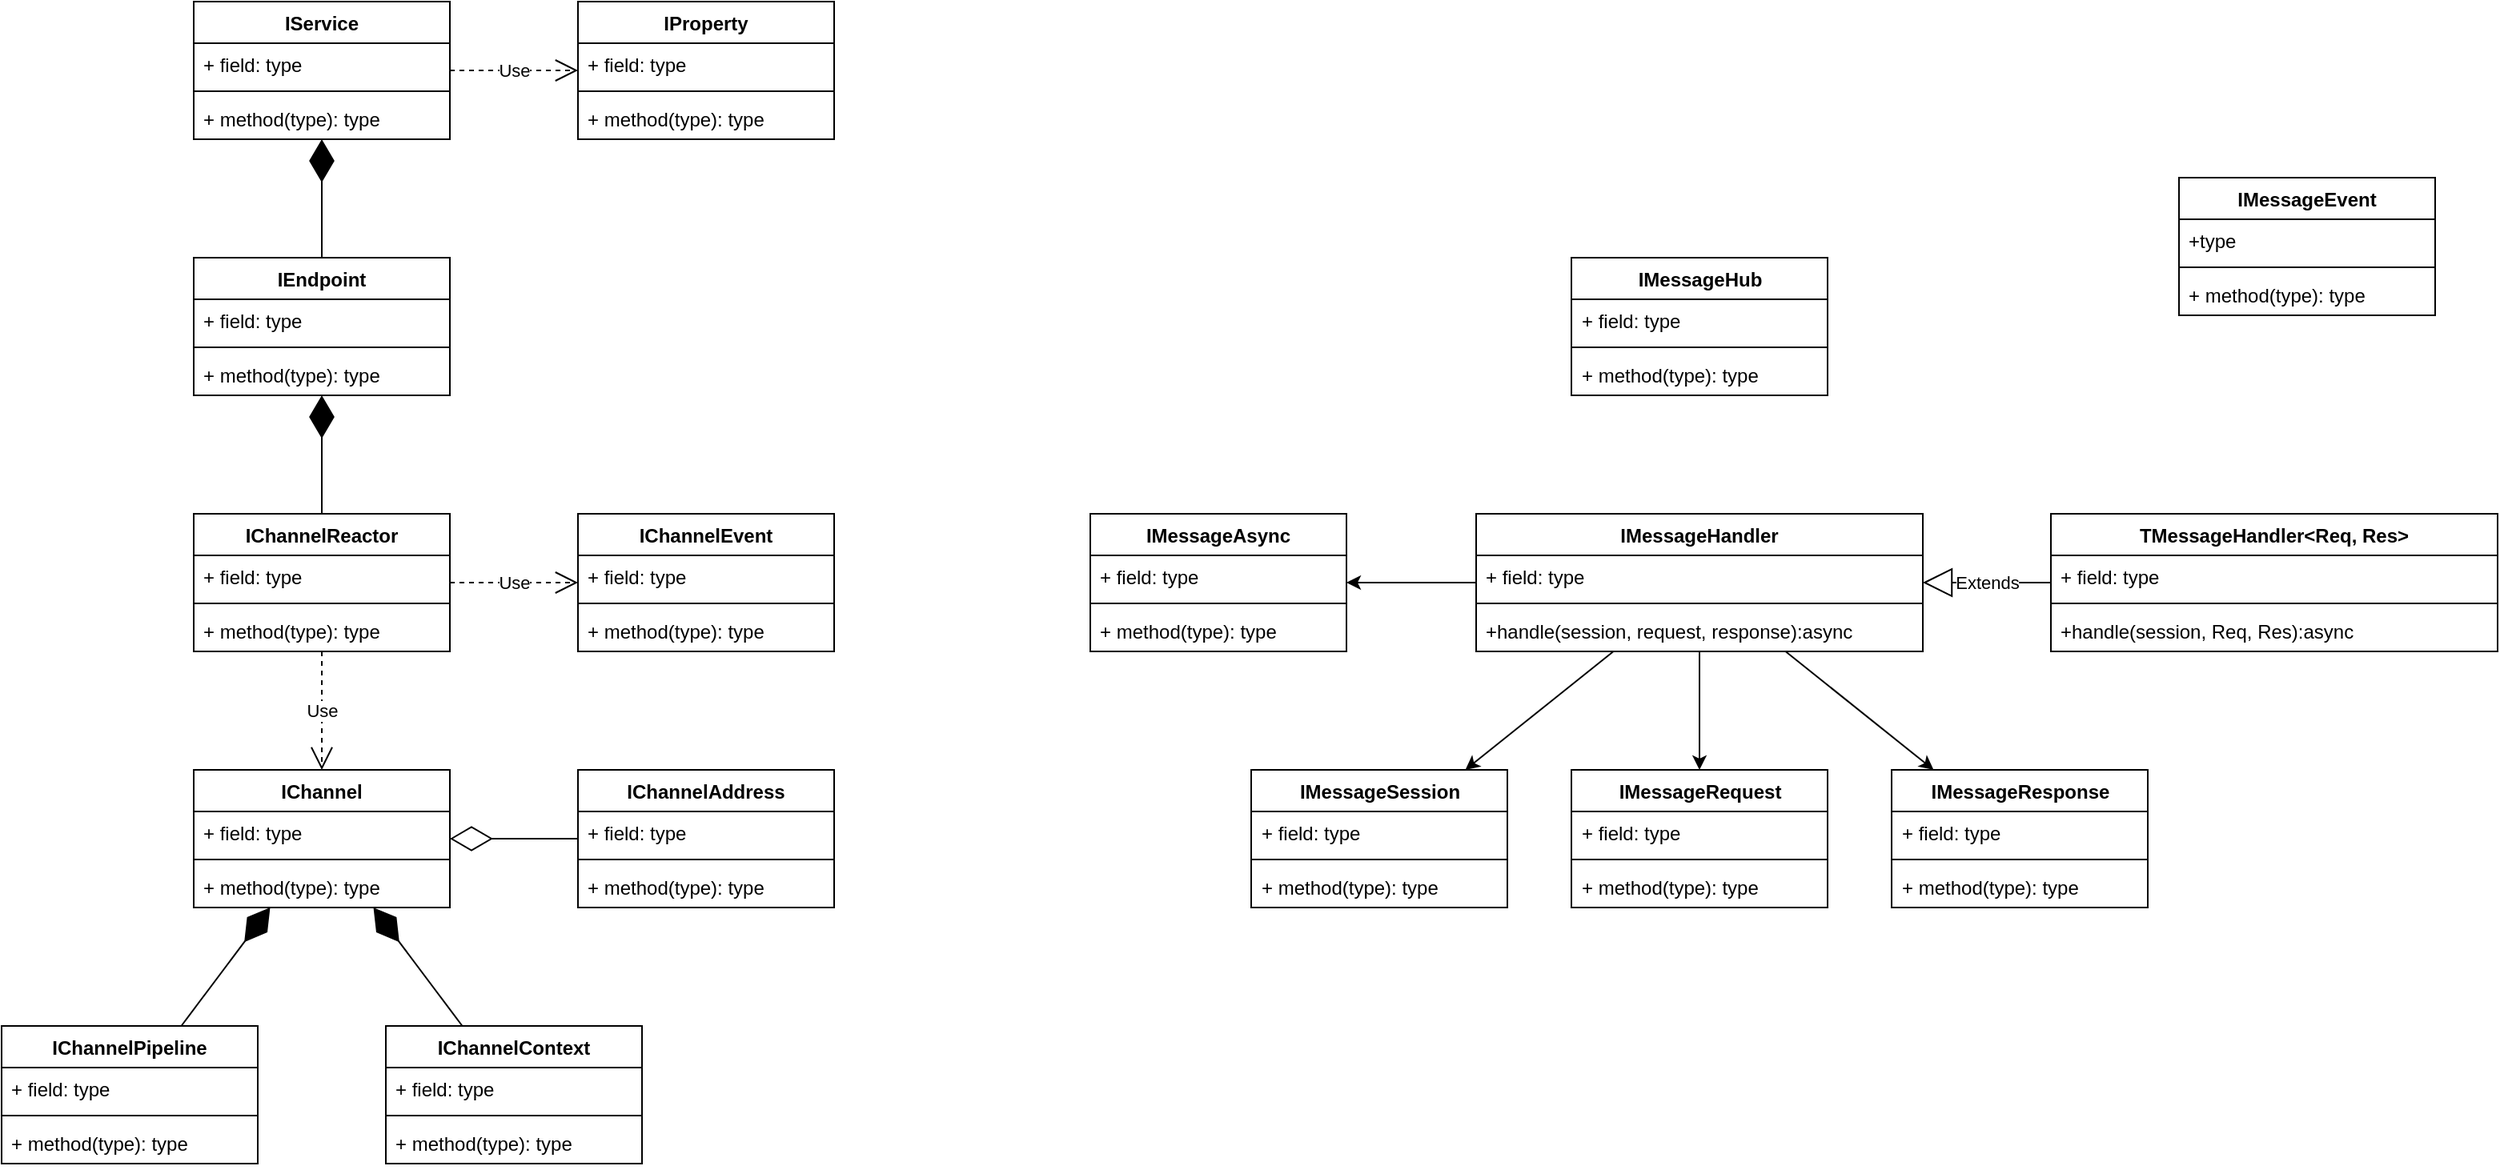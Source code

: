 <mxfile version="22.1.22" type="embed" pages="2">
  <diagram id="23iRSUPoRavnBvh4doch" name="功能结构">
    <mxGraphModel dx="1060" dy="753" grid="1" gridSize="10" guides="1" tooltips="1" connect="1" arrows="1" fold="1" page="1" pageScale="1" pageWidth="827" pageHeight="1169" math="0" shadow="0">
      <root>
        <mxCell id="0" />
        <mxCell id="1" parent="0" />
        <mxCell id="2" value="IEndpoint" style="swimlane;fontStyle=1;align=center;verticalAlign=top;childLayout=stackLayout;horizontal=1;startSize=26;horizontalStack=0;resizeParent=1;resizeParentMax=0;resizeLast=0;collapsible=1;marginBottom=0;whiteSpace=wrap;html=1;" parent="1" vertex="1">
          <mxGeometry x="280" y="200" width="160" height="86" as="geometry" />
        </mxCell>
        <mxCell id="3" value="+ field: type" style="text;strokeColor=none;fillColor=none;align=left;verticalAlign=top;spacingLeft=4;spacingRight=4;overflow=hidden;rotatable=0;points=[[0,0.5],[1,0.5]];portConstraint=eastwest;whiteSpace=wrap;html=1;" parent="2" vertex="1">
          <mxGeometry y="26" width="160" height="26" as="geometry" />
        </mxCell>
        <mxCell id="4" value="" style="line;strokeWidth=1;fillColor=none;align=left;verticalAlign=middle;spacingTop=-1;spacingLeft=3;spacingRight=3;rotatable=0;labelPosition=right;points=[];portConstraint=eastwest;strokeColor=inherit;" parent="2" vertex="1">
          <mxGeometry y="52" width="160" height="8" as="geometry" />
        </mxCell>
        <mxCell id="5" value="+ method(type): type" style="text;strokeColor=none;fillColor=none;align=left;verticalAlign=top;spacingLeft=4;spacingRight=4;overflow=hidden;rotatable=0;points=[[0,0.5],[1,0.5]];portConstraint=eastwest;whiteSpace=wrap;html=1;" parent="2" vertex="1">
          <mxGeometry y="60" width="160" height="26" as="geometry" />
        </mxCell>
        <mxCell id="6" value="IChannelReactor" style="swimlane;fontStyle=1;align=center;verticalAlign=top;childLayout=stackLayout;horizontal=1;startSize=26;horizontalStack=0;resizeParent=1;resizeParentMax=0;resizeLast=0;collapsible=1;marginBottom=0;whiteSpace=wrap;html=1;" parent="1" vertex="1">
          <mxGeometry x="280" y="360" width="160" height="86" as="geometry" />
        </mxCell>
        <mxCell id="7" value="+ field: type" style="text;strokeColor=none;fillColor=none;align=left;verticalAlign=top;spacingLeft=4;spacingRight=4;overflow=hidden;rotatable=0;points=[[0,0.5],[1,0.5]];portConstraint=eastwest;whiteSpace=wrap;html=1;" parent="6" vertex="1">
          <mxGeometry y="26" width="160" height="26" as="geometry" />
        </mxCell>
        <mxCell id="8" value="" style="line;strokeWidth=1;fillColor=none;align=left;verticalAlign=middle;spacingTop=-1;spacingLeft=3;spacingRight=3;rotatable=0;labelPosition=right;points=[];portConstraint=eastwest;strokeColor=inherit;" parent="6" vertex="1">
          <mxGeometry y="52" width="160" height="8" as="geometry" />
        </mxCell>
        <mxCell id="9" value="+ method(type): type" style="text;strokeColor=none;fillColor=none;align=left;verticalAlign=top;spacingLeft=4;spacingRight=4;overflow=hidden;rotatable=0;points=[[0,0.5],[1,0.5]];portConstraint=eastwest;whiteSpace=wrap;html=1;" parent="6" vertex="1">
          <mxGeometry y="60" width="160" height="26" as="geometry" />
        </mxCell>
        <mxCell id="10" value="IChannelEvent" style="swimlane;fontStyle=1;align=center;verticalAlign=top;childLayout=stackLayout;horizontal=1;startSize=26;horizontalStack=0;resizeParent=1;resizeParentMax=0;resizeLast=0;collapsible=1;marginBottom=0;whiteSpace=wrap;html=1;" parent="1" vertex="1">
          <mxGeometry x="520" y="360" width="160" height="86" as="geometry" />
        </mxCell>
        <mxCell id="11" value="+ field: type" style="text;strokeColor=none;fillColor=none;align=left;verticalAlign=top;spacingLeft=4;spacingRight=4;overflow=hidden;rotatable=0;points=[[0,0.5],[1,0.5]];portConstraint=eastwest;whiteSpace=wrap;html=1;" parent="10" vertex="1">
          <mxGeometry y="26" width="160" height="26" as="geometry" />
        </mxCell>
        <mxCell id="12" value="" style="line;strokeWidth=1;fillColor=none;align=left;verticalAlign=middle;spacingTop=-1;spacingLeft=3;spacingRight=3;rotatable=0;labelPosition=right;points=[];portConstraint=eastwest;strokeColor=inherit;" parent="10" vertex="1">
          <mxGeometry y="52" width="160" height="8" as="geometry" />
        </mxCell>
        <mxCell id="13" value="+ method(type): type" style="text;strokeColor=none;fillColor=none;align=left;verticalAlign=top;spacingLeft=4;spacingRight=4;overflow=hidden;rotatable=0;points=[[0,0.5],[1,0.5]];portConstraint=eastwest;whiteSpace=wrap;html=1;" parent="10" vertex="1">
          <mxGeometry y="60" width="160" height="26" as="geometry" />
        </mxCell>
        <mxCell id="14" value="IChannelAddress" style="swimlane;fontStyle=1;align=center;verticalAlign=top;childLayout=stackLayout;horizontal=1;startSize=26;horizontalStack=0;resizeParent=1;resizeParentMax=0;resizeLast=0;collapsible=1;marginBottom=0;whiteSpace=wrap;html=1;" parent="1" vertex="1">
          <mxGeometry x="520" y="520" width="160" height="86" as="geometry" />
        </mxCell>
        <mxCell id="15" value="+ field: type" style="text;strokeColor=none;fillColor=none;align=left;verticalAlign=top;spacingLeft=4;spacingRight=4;overflow=hidden;rotatable=0;points=[[0,0.5],[1,0.5]];portConstraint=eastwest;whiteSpace=wrap;html=1;" parent="14" vertex="1">
          <mxGeometry y="26" width="160" height="26" as="geometry" />
        </mxCell>
        <mxCell id="16" value="" style="line;strokeWidth=1;fillColor=none;align=left;verticalAlign=middle;spacingTop=-1;spacingLeft=3;spacingRight=3;rotatable=0;labelPosition=right;points=[];portConstraint=eastwest;strokeColor=inherit;" parent="14" vertex="1">
          <mxGeometry y="52" width="160" height="8" as="geometry" />
        </mxCell>
        <mxCell id="17" value="+ method(type): type" style="text;strokeColor=none;fillColor=none;align=left;verticalAlign=top;spacingLeft=4;spacingRight=4;overflow=hidden;rotatable=0;points=[[0,0.5],[1,0.5]];portConstraint=eastwest;whiteSpace=wrap;html=1;" parent="14" vertex="1">
          <mxGeometry y="60" width="160" height="26" as="geometry" />
        </mxCell>
        <mxCell id="18" value="IChannel" style="swimlane;fontStyle=1;align=center;verticalAlign=top;childLayout=stackLayout;horizontal=1;startSize=26;horizontalStack=0;resizeParent=1;resizeParentMax=0;resizeLast=0;collapsible=1;marginBottom=0;whiteSpace=wrap;html=1;" parent="1" vertex="1">
          <mxGeometry x="280" y="520" width="160" height="86" as="geometry" />
        </mxCell>
        <mxCell id="19" value="+ field: type" style="text;strokeColor=none;fillColor=none;align=left;verticalAlign=top;spacingLeft=4;spacingRight=4;overflow=hidden;rotatable=0;points=[[0,0.5],[1,0.5]];portConstraint=eastwest;whiteSpace=wrap;html=1;" parent="18" vertex="1">
          <mxGeometry y="26" width="160" height="26" as="geometry" />
        </mxCell>
        <mxCell id="20" value="" style="line;strokeWidth=1;fillColor=none;align=left;verticalAlign=middle;spacingTop=-1;spacingLeft=3;spacingRight=3;rotatable=0;labelPosition=right;points=[];portConstraint=eastwest;strokeColor=inherit;" parent="18" vertex="1">
          <mxGeometry y="52" width="160" height="8" as="geometry" />
        </mxCell>
        <mxCell id="21" value="+ method(type): type" style="text;strokeColor=none;fillColor=none;align=left;verticalAlign=top;spacingLeft=4;spacingRight=4;overflow=hidden;rotatable=0;points=[[0,0.5],[1,0.5]];portConstraint=eastwest;whiteSpace=wrap;html=1;" parent="18" vertex="1">
          <mxGeometry y="60" width="160" height="26" as="geometry" />
        </mxCell>
        <mxCell id="22" value="Use" style="endArrow=open;endSize=12;dashed=1;html=1;rounded=0;" parent="1" source="6" target="18" edge="1">
          <mxGeometry width="160" relative="1" as="geometry">
            <mxPoint x="120" y="510" as="sourcePoint" />
            <mxPoint x="280" y="510" as="targetPoint" />
          </mxGeometry>
        </mxCell>
        <mxCell id="23" value="IChannelPipeline" style="swimlane;fontStyle=1;align=center;verticalAlign=top;childLayout=stackLayout;horizontal=1;startSize=26;horizontalStack=0;resizeParent=1;resizeParentMax=0;resizeLast=0;collapsible=1;marginBottom=0;whiteSpace=wrap;html=1;" parent="1" vertex="1">
          <mxGeometry x="160" y="680" width="160" height="86" as="geometry" />
        </mxCell>
        <mxCell id="24" value="+ field: type" style="text;strokeColor=none;fillColor=none;align=left;verticalAlign=top;spacingLeft=4;spacingRight=4;overflow=hidden;rotatable=0;points=[[0,0.5],[1,0.5]];portConstraint=eastwest;whiteSpace=wrap;html=1;" parent="23" vertex="1">
          <mxGeometry y="26" width="160" height="26" as="geometry" />
        </mxCell>
        <mxCell id="25" value="" style="line;strokeWidth=1;fillColor=none;align=left;verticalAlign=middle;spacingTop=-1;spacingLeft=3;spacingRight=3;rotatable=0;labelPosition=right;points=[];portConstraint=eastwest;strokeColor=inherit;" parent="23" vertex="1">
          <mxGeometry y="52" width="160" height="8" as="geometry" />
        </mxCell>
        <mxCell id="26" value="+ method(type): type" style="text;strokeColor=none;fillColor=none;align=left;verticalAlign=top;spacingLeft=4;spacingRight=4;overflow=hidden;rotatable=0;points=[[0,0.5],[1,0.5]];portConstraint=eastwest;whiteSpace=wrap;html=1;" parent="23" vertex="1">
          <mxGeometry y="60" width="160" height="26" as="geometry" />
        </mxCell>
        <mxCell id="27" value="IChannelContext" style="swimlane;fontStyle=1;align=center;verticalAlign=top;childLayout=stackLayout;horizontal=1;startSize=26;horizontalStack=0;resizeParent=1;resizeParentMax=0;resizeLast=0;collapsible=1;marginBottom=0;whiteSpace=wrap;html=1;" parent="1" vertex="1">
          <mxGeometry x="400" y="680" width="160" height="86" as="geometry" />
        </mxCell>
        <mxCell id="28" value="+ field: type" style="text;strokeColor=none;fillColor=none;align=left;verticalAlign=top;spacingLeft=4;spacingRight=4;overflow=hidden;rotatable=0;points=[[0,0.5],[1,0.5]];portConstraint=eastwest;whiteSpace=wrap;html=1;" parent="27" vertex="1">
          <mxGeometry y="26" width="160" height="26" as="geometry" />
        </mxCell>
        <mxCell id="29" value="" style="line;strokeWidth=1;fillColor=none;align=left;verticalAlign=middle;spacingTop=-1;spacingLeft=3;spacingRight=3;rotatable=0;labelPosition=right;points=[];portConstraint=eastwest;strokeColor=inherit;" parent="27" vertex="1">
          <mxGeometry y="52" width="160" height="8" as="geometry" />
        </mxCell>
        <mxCell id="30" value="+ method(type): type" style="text;strokeColor=none;fillColor=none;align=left;verticalAlign=top;spacingLeft=4;spacingRight=4;overflow=hidden;rotatable=0;points=[[0,0.5],[1,0.5]];portConstraint=eastwest;whiteSpace=wrap;html=1;" parent="27" vertex="1">
          <mxGeometry y="60" width="160" height="26" as="geometry" />
        </mxCell>
        <mxCell id="31" value="" style="endArrow=diamondThin;endFill=1;endSize=24;html=1;rounded=0;" parent="1" source="23" target="18" edge="1">
          <mxGeometry width="160" relative="1" as="geometry">
            <mxPoint x="190" y="540" as="sourcePoint" />
            <mxPoint x="350" y="540" as="targetPoint" />
          </mxGeometry>
        </mxCell>
        <mxCell id="32" value="" style="endArrow=diamondThin;endFill=1;endSize=24;html=1;rounded=0;" parent="1" source="27" target="18" edge="1">
          <mxGeometry width="160" relative="1" as="geometry">
            <mxPoint x="500" y="630" as="sourcePoint" />
            <mxPoint x="660" y="630" as="targetPoint" />
          </mxGeometry>
        </mxCell>
        <mxCell id="33" value="" style="endArrow=diamondThin;endFill=0;endSize=24;html=1;rounded=0;" parent="1" source="14" target="18" edge="1">
          <mxGeometry width="160" relative="1" as="geometry">
            <mxPoint x="470" y="650" as="sourcePoint" />
            <mxPoint x="630" y="650" as="targetPoint" />
          </mxGeometry>
        </mxCell>
        <mxCell id="34" value="Use" style="endArrow=open;endSize=12;dashed=1;html=1;rounded=0;" parent="1" source="6" target="10" edge="1">
          <mxGeometry width="160" relative="1" as="geometry">
            <mxPoint x="430" y="470" as="sourcePoint" />
            <mxPoint x="590" y="470" as="targetPoint" />
          </mxGeometry>
        </mxCell>
        <mxCell id="35" value="" style="endArrow=diamondThin;endFill=1;endSize=24;html=1;rounded=0;" parent="1" source="6" target="2" edge="1">
          <mxGeometry width="160" relative="1" as="geometry">
            <mxPoint x="160" y="320" as="sourcePoint" />
            <mxPoint x="320" y="320" as="targetPoint" />
          </mxGeometry>
        </mxCell>
        <mxCell id="41" value="IService" style="swimlane;fontStyle=1;align=center;verticalAlign=top;childLayout=stackLayout;horizontal=1;startSize=26;horizontalStack=0;resizeParent=1;resizeParentMax=0;resizeLast=0;collapsible=1;marginBottom=0;whiteSpace=wrap;html=1;" parent="1" vertex="1">
          <mxGeometry x="280" y="40" width="160" height="86" as="geometry" />
        </mxCell>
        <mxCell id="42" value="+ field: type" style="text;strokeColor=none;fillColor=none;align=left;verticalAlign=top;spacingLeft=4;spacingRight=4;overflow=hidden;rotatable=0;points=[[0,0.5],[1,0.5]];portConstraint=eastwest;whiteSpace=wrap;html=1;" parent="41" vertex="1">
          <mxGeometry y="26" width="160" height="26" as="geometry" />
        </mxCell>
        <mxCell id="43" value="" style="line;strokeWidth=1;fillColor=none;align=left;verticalAlign=middle;spacingTop=-1;spacingLeft=3;spacingRight=3;rotatable=0;labelPosition=right;points=[];portConstraint=eastwest;strokeColor=inherit;" parent="41" vertex="1">
          <mxGeometry y="52" width="160" height="8" as="geometry" />
        </mxCell>
        <mxCell id="44" value="+ method(type): type" style="text;strokeColor=none;fillColor=none;align=left;verticalAlign=top;spacingLeft=4;spacingRight=4;overflow=hidden;rotatable=0;points=[[0,0.5],[1,0.5]];portConstraint=eastwest;whiteSpace=wrap;html=1;" parent="41" vertex="1">
          <mxGeometry y="60" width="160" height="26" as="geometry" />
        </mxCell>
        <mxCell id="45" value="IProperty" style="swimlane;fontStyle=1;align=center;verticalAlign=top;childLayout=stackLayout;horizontal=1;startSize=26;horizontalStack=0;resizeParent=1;resizeParentMax=0;resizeLast=0;collapsible=1;marginBottom=0;whiteSpace=wrap;html=1;" parent="1" vertex="1">
          <mxGeometry x="520" y="40" width="160" height="86" as="geometry" />
        </mxCell>
        <mxCell id="46" value="+ field: type" style="text;strokeColor=none;fillColor=none;align=left;verticalAlign=top;spacingLeft=4;spacingRight=4;overflow=hidden;rotatable=0;points=[[0,0.5],[1,0.5]];portConstraint=eastwest;whiteSpace=wrap;html=1;" parent="45" vertex="1">
          <mxGeometry y="26" width="160" height="26" as="geometry" />
        </mxCell>
        <mxCell id="47" value="" style="line;strokeWidth=1;fillColor=none;align=left;verticalAlign=middle;spacingTop=-1;spacingLeft=3;spacingRight=3;rotatable=0;labelPosition=right;points=[];portConstraint=eastwest;strokeColor=inherit;" parent="45" vertex="1">
          <mxGeometry y="52" width="160" height="8" as="geometry" />
        </mxCell>
        <mxCell id="48" value="+ method(type): type" style="text;strokeColor=none;fillColor=none;align=left;verticalAlign=top;spacingLeft=4;spacingRight=4;overflow=hidden;rotatable=0;points=[[0,0.5],[1,0.5]];portConstraint=eastwest;whiteSpace=wrap;html=1;" parent="45" vertex="1">
          <mxGeometry y="60" width="160" height="26" as="geometry" />
        </mxCell>
        <mxCell id="49" value="" style="endArrow=diamondThin;endFill=1;endSize=24;html=1;rounded=0;" parent="1" source="2" target="41" edge="1">
          <mxGeometry width="160" relative="1" as="geometry">
            <mxPoint x="200" y="170" as="sourcePoint" />
            <mxPoint x="360" y="170" as="targetPoint" />
          </mxGeometry>
        </mxCell>
        <mxCell id="50" value="Use" style="endArrow=open;endSize=12;dashed=1;html=1;rounded=0;" parent="1" source="41" target="45" edge="1">
          <mxGeometry width="160" relative="1" as="geometry">
            <mxPoint x="430" y="150" as="sourcePoint" />
            <mxPoint x="590" y="150" as="targetPoint" />
          </mxGeometry>
        </mxCell>
        <mxCell id="Htt4W4iRoE36qUB5lVLC-50" value="IMessageEvent" style="swimlane;fontStyle=1;align=center;verticalAlign=top;childLayout=stackLayout;horizontal=1;startSize=26;horizontalStack=0;resizeParent=1;resizeParentMax=0;resizeLast=0;collapsible=1;marginBottom=0;whiteSpace=wrap;html=1;" parent="1" vertex="1">
          <mxGeometry x="1520" y="150" width="160" height="86" as="geometry" />
        </mxCell>
        <mxCell id="Htt4W4iRoE36qUB5lVLC-51" value="+type" style="text;strokeColor=none;fillColor=none;align=left;verticalAlign=top;spacingLeft=4;spacingRight=4;overflow=hidden;rotatable=0;points=[[0,0.5],[1,0.5]];portConstraint=eastwest;whiteSpace=wrap;html=1;" parent="Htt4W4iRoE36qUB5lVLC-50" vertex="1">
          <mxGeometry y="26" width="160" height="26" as="geometry" />
        </mxCell>
        <mxCell id="Htt4W4iRoE36qUB5lVLC-52" value="" style="line;strokeWidth=1;fillColor=none;align=left;verticalAlign=middle;spacingTop=-1;spacingLeft=3;spacingRight=3;rotatable=0;labelPosition=right;points=[];portConstraint=eastwest;strokeColor=inherit;" parent="Htt4W4iRoE36qUB5lVLC-50" vertex="1">
          <mxGeometry y="52" width="160" height="8" as="geometry" />
        </mxCell>
        <mxCell id="Htt4W4iRoE36qUB5lVLC-53" value="+ method(type): type" style="text;strokeColor=none;fillColor=none;align=left;verticalAlign=top;spacingLeft=4;spacingRight=4;overflow=hidden;rotatable=0;points=[[0,0.5],[1,0.5]];portConstraint=eastwest;whiteSpace=wrap;html=1;" parent="Htt4W4iRoE36qUB5lVLC-50" vertex="1">
          <mxGeometry y="60" width="160" height="26" as="geometry" />
        </mxCell>
        <mxCell id="Htt4W4iRoE36qUB5lVLC-54" value="IMessageAsync" style="swimlane;fontStyle=1;align=center;verticalAlign=top;childLayout=stackLayout;horizontal=1;startSize=26;horizontalStack=0;resizeParent=1;resizeParentMax=0;resizeLast=0;collapsible=1;marginBottom=0;whiteSpace=wrap;html=1;" parent="1" vertex="1">
          <mxGeometry x="840" y="360" width="160" height="86" as="geometry" />
        </mxCell>
        <mxCell id="Htt4W4iRoE36qUB5lVLC-55" value="+ field: type" style="text;strokeColor=none;fillColor=none;align=left;verticalAlign=top;spacingLeft=4;spacingRight=4;overflow=hidden;rotatable=0;points=[[0,0.5],[1,0.5]];portConstraint=eastwest;whiteSpace=wrap;html=1;" parent="Htt4W4iRoE36qUB5lVLC-54" vertex="1">
          <mxGeometry y="26" width="160" height="26" as="geometry" />
        </mxCell>
        <mxCell id="Htt4W4iRoE36qUB5lVLC-56" value="" style="line;strokeWidth=1;fillColor=none;align=left;verticalAlign=middle;spacingTop=-1;spacingLeft=3;spacingRight=3;rotatable=0;labelPosition=right;points=[];portConstraint=eastwest;strokeColor=inherit;" parent="Htt4W4iRoE36qUB5lVLC-54" vertex="1">
          <mxGeometry y="52" width="160" height="8" as="geometry" />
        </mxCell>
        <mxCell id="Htt4W4iRoE36qUB5lVLC-57" value="+ method(type): type" style="text;strokeColor=none;fillColor=none;align=left;verticalAlign=top;spacingLeft=4;spacingRight=4;overflow=hidden;rotatable=0;points=[[0,0.5],[1,0.5]];portConstraint=eastwest;whiteSpace=wrap;html=1;" parent="Htt4W4iRoE36qUB5lVLC-54" vertex="1">
          <mxGeometry y="60" width="160" height="26" as="geometry" />
        </mxCell>
        <mxCell id="Htt4W4iRoE36qUB5lVLC-58" value="IMessageHandler" style="swimlane;fontStyle=1;align=center;verticalAlign=top;childLayout=stackLayout;horizontal=1;startSize=26;horizontalStack=0;resizeParent=1;resizeParentMax=0;resizeLast=0;collapsible=1;marginBottom=0;whiteSpace=wrap;html=1;" parent="1" vertex="1">
          <mxGeometry x="1081" y="360" width="279" height="86" as="geometry" />
        </mxCell>
        <mxCell id="Htt4W4iRoE36qUB5lVLC-59" value="+ field: type" style="text;strokeColor=none;fillColor=none;align=left;verticalAlign=top;spacingLeft=4;spacingRight=4;overflow=hidden;rotatable=0;points=[[0,0.5],[1,0.5]];portConstraint=eastwest;whiteSpace=wrap;html=1;" parent="Htt4W4iRoE36qUB5lVLC-58" vertex="1">
          <mxGeometry y="26" width="279" height="26" as="geometry" />
        </mxCell>
        <mxCell id="Htt4W4iRoE36qUB5lVLC-60" value="" style="line;strokeWidth=1;fillColor=none;align=left;verticalAlign=middle;spacingTop=-1;spacingLeft=3;spacingRight=3;rotatable=0;labelPosition=right;points=[];portConstraint=eastwest;strokeColor=inherit;" parent="Htt4W4iRoE36qUB5lVLC-58" vertex="1">
          <mxGeometry y="52" width="279" height="8" as="geometry" />
        </mxCell>
        <mxCell id="Htt4W4iRoE36qUB5lVLC-61" value="+handle(session, request, response):async" style="text;strokeColor=none;fillColor=none;align=left;verticalAlign=top;spacingLeft=4;spacingRight=4;overflow=hidden;rotatable=0;points=[[0,0.5],[1,0.5]];portConstraint=eastwest;whiteSpace=wrap;html=1;" parent="Htt4W4iRoE36qUB5lVLC-58" vertex="1">
          <mxGeometry y="60" width="279" height="26" as="geometry" />
        </mxCell>
        <mxCell id="Htt4W4iRoE36qUB5lVLC-62" value="TMessageHandler&amp;lt;Req, Res&amp;gt;" style="swimlane;fontStyle=1;align=center;verticalAlign=top;childLayout=stackLayout;horizontal=1;startSize=26;horizontalStack=0;resizeParent=1;resizeParentMax=0;resizeLast=0;collapsible=1;marginBottom=0;whiteSpace=wrap;html=1;" parent="1" vertex="1">
          <mxGeometry x="1440" y="360" width="279" height="86" as="geometry" />
        </mxCell>
        <mxCell id="Htt4W4iRoE36qUB5lVLC-63" value="+ field: type" style="text;strokeColor=none;fillColor=none;align=left;verticalAlign=top;spacingLeft=4;spacingRight=4;overflow=hidden;rotatable=0;points=[[0,0.5],[1,0.5]];portConstraint=eastwest;whiteSpace=wrap;html=1;" parent="Htt4W4iRoE36qUB5lVLC-62" vertex="1">
          <mxGeometry y="26" width="279" height="26" as="geometry" />
        </mxCell>
        <mxCell id="Htt4W4iRoE36qUB5lVLC-64" value="" style="line;strokeWidth=1;fillColor=none;align=left;verticalAlign=middle;spacingTop=-1;spacingLeft=3;spacingRight=3;rotatable=0;labelPosition=right;points=[];portConstraint=eastwest;strokeColor=inherit;" parent="Htt4W4iRoE36qUB5lVLC-62" vertex="1">
          <mxGeometry y="52" width="279" height="8" as="geometry" />
        </mxCell>
        <mxCell id="Htt4W4iRoE36qUB5lVLC-65" value="+handle(session, Req, Res):async" style="text;strokeColor=none;fillColor=none;align=left;verticalAlign=top;spacingLeft=4;spacingRight=4;overflow=hidden;rotatable=0;points=[[0,0.5],[1,0.5]];portConstraint=eastwest;whiteSpace=wrap;html=1;" parent="Htt4W4iRoE36qUB5lVLC-62" vertex="1">
          <mxGeometry y="60" width="279" height="26" as="geometry" />
        </mxCell>
        <mxCell id="Htt4W4iRoE36qUB5lVLC-66" value="Extends" style="endArrow=block;endSize=16;endFill=0;html=1;rounded=0;" parent="1" source="Htt4W4iRoE36qUB5lVLC-62" target="Htt4W4iRoE36qUB5lVLC-58" edge="1">
          <mxGeometry width="160" relative="1" as="geometry">
            <mxPoint x="1400" y="520" as="sourcePoint" />
            <mxPoint x="1560" y="520" as="targetPoint" />
          </mxGeometry>
        </mxCell>
        <mxCell id="Htt4W4iRoE36qUB5lVLC-67" value="IMessageSession" style="swimlane;fontStyle=1;align=center;verticalAlign=top;childLayout=stackLayout;horizontal=1;startSize=26;horizontalStack=0;resizeParent=1;resizeParentMax=0;resizeLast=0;collapsible=1;marginBottom=0;whiteSpace=wrap;html=1;" parent="1" vertex="1">
          <mxGeometry x="940.5" y="520" width="160" height="86" as="geometry" />
        </mxCell>
        <mxCell id="Htt4W4iRoE36qUB5lVLC-68" value="+ field: type" style="text;strokeColor=none;fillColor=none;align=left;verticalAlign=top;spacingLeft=4;spacingRight=4;overflow=hidden;rotatable=0;points=[[0,0.5],[1,0.5]];portConstraint=eastwest;whiteSpace=wrap;html=1;" parent="Htt4W4iRoE36qUB5lVLC-67" vertex="1">
          <mxGeometry y="26" width="160" height="26" as="geometry" />
        </mxCell>
        <mxCell id="Htt4W4iRoE36qUB5lVLC-69" value="" style="line;strokeWidth=1;fillColor=none;align=left;verticalAlign=middle;spacingTop=-1;spacingLeft=3;spacingRight=3;rotatable=0;labelPosition=right;points=[];portConstraint=eastwest;strokeColor=inherit;" parent="Htt4W4iRoE36qUB5lVLC-67" vertex="1">
          <mxGeometry y="52" width="160" height="8" as="geometry" />
        </mxCell>
        <mxCell id="Htt4W4iRoE36qUB5lVLC-70" value="+ method(type): type" style="text;strokeColor=none;fillColor=none;align=left;verticalAlign=top;spacingLeft=4;spacingRight=4;overflow=hidden;rotatable=0;points=[[0,0.5],[1,0.5]];portConstraint=eastwest;whiteSpace=wrap;html=1;" parent="Htt4W4iRoE36qUB5lVLC-67" vertex="1">
          <mxGeometry y="60" width="160" height="26" as="geometry" />
        </mxCell>
        <mxCell id="Htt4W4iRoE36qUB5lVLC-71" value="IMessageRequest" style="swimlane;fontStyle=1;align=center;verticalAlign=top;childLayout=stackLayout;horizontal=1;startSize=26;horizontalStack=0;resizeParent=1;resizeParentMax=0;resizeLast=0;collapsible=1;marginBottom=0;whiteSpace=wrap;html=1;" parent="1" vertex="1">
          <mxGeometry x="1140.5" y="520" width="160" height="86" as="geometry" />
        </mxCell>
        <mxCell id="Htt4W4iRoE36qUB5lVLC-72" value="+ field: type" style="text;strokeColor=none;fillColor=none;align=left;verticalAlign=top;spacingLeft=4;spacingRight=4;overflow=hidden;rotatable=0;points=[[0,0.5],[1,0.5]];portConstraint=eastwest;whiteSpace=wrap;html=1;" parent="Htt4W4iRoE36qUB5lVLC-71" vertex="1">
          <mxGeometry y="26" width="160" height="26" as="geometry" />
        </mxCell>
        <mxCell id="Htt4W4iRoE36qUB5lVLC-73" value="" style="line;strokeWidth=1;fillColor=none;align=left;verticalAlign=middle;spacingTop=-1;spacingLeft=3;spacingRight=3;rotatable=0;labelPosition=right;points=[];portConstraint=eastwest;strokeColor=inherit;" parent="Htt4W4iRoE36qUB5lVLC-71" vertex="1">
          <mxGeometry y="52" width="160" height="8" as="geometry" />
        </mxCell>
        <mxCell id="Htt4W4iRoE36qUB5lVLC-74" value="+ method(type): type" style="text;strokeColor=none;fillColor=none;align=left;verticalAlign=top;spacingLeft=4;spacingRight=4;overflow=hidden;rotatable=0;points=[[0,0.5],[1,0.5]];portConstraint=eastwest;whiteSpace=wrap;html=1;" parent="Htt4W4iRoE36qUB5lVLC-71" vertex="1">
          <mxGeometry y="60" width="160" height="26" as="geometry" />
        </mxCell>
        <mxCell id="Htt4W4iRoE36qUB5lVLC-75" value="IMessageResponse" style="swimlane;fontStyle=1;align=center;verticalAlign=top;childLayout=stackLayout;horizontal=1;startSize=26;horizontalStack=0;resizeParent=1;resizeParentMax=0;resizeLast=0;collapsible=1;marginBottom=0;whiteSpace=wrap;html=1;" parent="1" vertex="1">
          <mxGeometry x="1340.5" y="520" width="160" height="86" as="geometry" />
        </mxCell>
        <mxCell id="Htt4W4iRoE36qUB5lVLC-76" value="+ field: type" style="text;strokeColor=none;fillColor=none;align=left;verticalAlign=top;spacingLeft=4;spacingRight=4;overflow=hidden;rotatable=0;points=[[0,0.5],[1,0.5]];portConstraint=eastwest;whiteSpace=wrap;html=1;" parent="Htt4W4iRoE36qUB5lVLC-75" vertex="1">
          <mxGeometry y="26" width="160" height="26" as="geometry" />
        </mxCell>
        <mxCell id="Htt4W4iRoE36qUB5lVLC-77" value="" style="line;strokeWidth=1;fillColor=none;align=left;verticalAlign=middle;spacingTop=-1;spacingLeft=3;spacingRight=3;rotatable=0;labelPosition=right;points=[];portConstraint=eastwest;strokeColor=inherit;" parent="Htt4W4iRoE36qUB5lVLC-75" vertex="1">
          <mxGeometry y="52" width="160" height="8" as="geometry" />
        </mxCell>
        <mxCell id="Htt4W4iRoE36qUB5lVLC-78" value="+ method(type): type" style="text;strokeColor=none;fillColor=none;align=left;verticalAlign=top;spacingLeft=4;spacingRight=4;overflow=hidden;rotatable=0;points=[[0,0.5],[1,0.5]];portConstraint=eastwest;whiteSpace=wrap;html=1;" parent="Htt4W4iRoE36qUB5lVLC-75" vertex="1">
          <mxGeometry y="60" width="160" height="26" as="geometry" />
        </mxCell>
        <mxCell id="51" value="" style="endArrow=classic;html=1;rounded=0;" parent="1" source="Htt4W4iRoE36qUB5lVLC-58" target="Htt4W4iRoE36qUB5lVLC-67" edge="1">
          <mxGeometry width="50" height="50" relative="1" as="geometry">
            <mxPoint x="1230" y="700" as="sourcePoint" />
            <mxPoint x="1280" y="650" as="targetPoint" />
          </mxGeometry>
        </mxCell>
        <mxCell id="52" value="" style="endArrow=classic;html=1;rounded=0;" parent="1" source="Htt4W4iRoE36qUB5lVLC-58" target="Htt4W4iRoE36qUB5lVLC-71" edge="1">
          <mxGeometry width="50" height="50" relative="1" as="geometry">
            <mxPoint x="1240" y="690" as="sourcePoint" />
            <mxPoint x="1290" y="640" as="targetPoint" />
          </mxGeometry>
        </mxCell>
        <mxCell id="53" value="" style="endArrow=classic;html=1;rounded=0;" parent="1" source="Htt4W4iRoE36qUB5lVLC-58" target="Htt4W4iRoE36qUB5lVLC-75" edge="1">
          <mxGeometry width="50" height="50" relative="1" as="geometry">
            <mxPoint x="1460" y="700" as="sourcePoint" />
            <mxPoint x="1510" y="650" as="targetPoint" />
          </mxGeometry>
        </mxCell>
        <mxCell id="54" value="" style="endArrow=classic;html=1;rounded=0;" parent="1" source="Htt4W4iRoE36qUB5lVLC-58" target="Htt4W4iRoE36qUB5lVLC-54" edge="1">
          <mxGeometry width="50" height="50" relative="1" as="geometry">
            <mxPoint x="870" y="530" as="sourcePoint" />
            <mxPoint x="920" y="480" as="targetPoint" />
          </mxGeometry>
        </mxCell>
        <mxCell id="55" value="IMessageHub" style="swimlane;fontStyle=1;align=center;verticalAlign=top;childLayout=stackLayout;horizontal=1;startSize=26;horizontalStack=0;resizeParent=1;resizeParentMax=0;resizeLast=0;collapsible=1;marginBottom=0;whiteSpace=wrap;html=1;" vertex="1" parent="1">
          <mxGeometry x="1140.5" y="200" width="160" height="86" as="geometry" />
        </mxCell>
        <mxCell id="56" value="+ field: type" style="text;strokeColor=none;fillColor=none;align=left;verticalAlign=top;spacingLeft=4;spacingRight=4;overflow=hidden;rotatable=0;points=[[0,0.5],[1,0.5]];portConstraint=eastwest;whiteSpace=wrap;html=1;" vertex="1" parent="55">
          <mxGeometry y="26" width="160" height="26" as="geometry" />
        </mxCell>
        <mxCell id="57" value="" style="line;strokeWidth=1;fillColor=none;align=left;verticalAlign=middle;spacingTop=-1;spacingLeft=3;spacingRight=3;rotatable=0;labelPosition=right;points=[];portConstraint=eastwest;strokeColor=inherit;" vertex="1" parent="55">
          <mxGeometry y="52" width="160" height="8" as="geometry" />
        </mxCell>
        <mxCell id="58" value="+ method(type): type" style="text;strokeColor=none;fillColor=none;align=left;verticalAlign=top;spacingLeft=4;spacingRight=4;overflow=hidden;rotatable=0;points=[[0,0.5],[1,0.5]];portConstraint=eastwest;whiteSpace=wrap;html=1;" vertex="1" parent="55">
          <mxGeometry y="60" width="160" height="26" as="geometry" />
        </mxCell>
      </root>
    </mxGraphModel>
  </diagram>
  <diagram id="p2H4kmdQzXGGFT3gOr-E" name="消息通信">
    <mxGraphModel dx="989" dy="751" grid="1" gridSize="10" guides="1" tooltips="1" connect="1" arrows="1" fold="1" page="1" pageScale="1" pageWidth="850" pageHeight="1100" math="0" shadow="0">
      <root>
        <mxCell id="0" />
        <mxCell id="1" parent="0" />
        <mxCell id="CKZs8-kuKxjG3xr-YedT-5" value="客户端" style="rounded=0;whiteSpace=wrap;html=1;" parent="1" vertex="1">
          <mxGeometry x="80" y="440" width="120" height="60" as="geometry" />
        </mxCell>
        <mxCell id="CKZs8-kuKxjG3xr-YedT-6" value="网关服务" style="rounded=0;whiteSpace=wrap;html=1;" parent="1" vertex="1">
          <mxGeometry x="80" y="320" width="120" height="60" as="geometry" />
        </mxCell>
        <mxCell id="CKZs8-kuKxjG3xr-YedT-7" value="网关服务" style="rounded=0;whiteSpace=wrap;html=1;" parent="1" vertex="1">
          <mxGeometry x="320" y="320" width="120" height="60" as="geometry" />
        </mxCell>
        <mxCell id="CKZs8-kuKxjG3xr-YedT-13" value="地址服务" style="rounded=0;whiteSpace=wrap;html=1;" parent="1" vertex="1">
          <mxGeometry x="200" y="200" width="120" height="60" as="geometry" />
        </mxCell>
        <mxCell id="CKZs8-kuKxjG3xr-YedT-14" value="" style="endArrow=classic;startArrow=classic;html=1;rounded=0;" parent="1" source="CKZs8-kuKxjG3xr-YedT-6" target="CKZs8-kuKxjG3xr-YedT-13" edge="1">
          <mxGeometry width="50" height="50" relative="1" as="geometry">
            <mxPoint x="160" y="140" as="sourcePoint" />
            <mxPoint x="210" y="90" as="targetPoint" />
          </mxGeometry>
        </mxCell>
        <mxCell id="CKZs8-kuKxjG3xr-YedT-16" value="业务服务" style="rounded=0;whiteSpace=wrap;html=1;" parent="1" vertex="1">
          <mxGeometry x="80" y="80" width="120" height="60" as="geometry" />
        </mxCell>
        <mxCell id="CKZs8-kuKxjG3xr-YedT-17" value="业务服务" style="rounded=0;whiteSpace=wrap;html=1;" parent="1" vertex="1">
          <mxGeometry x="320" y="80" width="120" height="60" as="geometry" />
        </mxCell>
        <mxCell id="CKZs8-kuKxjG3xr-YedT-18" value="" style="endArrow=classic;startArrow=classic;html=1;rounded=0;" parent="1" source="CKZs8-kuKxjG3xr-YedT-16" target="CKZs8-kuKxjG3xr-YedT-17" edge="1">
          <mxGeometry width="50" height="50" relative="1" as="geometry">
            <mxPoint x="200" y="220" as="sourcePoint" />
            <mxPoint x="250" y="170" as="targetPoint" />
          </mxGeometry>
        </mxCell>
        <mxCell id="CKZs8-kuKxjG3xr-YedT-19" value="" style="endArrow=classic;startArrow=classic;html=1;rounded=0;" parent="1" source="CKZs8-kuKxjG3xr-YedT-13" target="CKZs8-kuKxjG3xr-YedT-17" edge="1">
          <mxGeometry width="50" height="50" relative="1" as="geometry">
            <mxPoint x="360" y="220" as="sourcePoint" />
            <mxPoint x="410" y="170" as="targetPoint" />
          </mxGeometry>
        </mxCell>
        <mxCell id="CKZs8-kuKxjG3xr-YedT-20" value="" style="endArrow=classic;startArrow=classic;html=1;rounded=0;" parent="1" source="CKZs8-kuKxjG3xr-YedT-13" target="CKZs8-kuKxjG3xr-YedT-16" edge="1">
          <mxGeometry width="50" height="50" relative="1" as="geometry">
            <mxPoint x="60" y="230" as="sourcePoint" />
            <mxPoint x="110" y="180" as="targetPoint" />
          </mxGeometry>
        </mxCell>
        <mxCell id="CKZs8-kuKxjG3xr-YedT-21" value="" style="endArrow=classic;startArrow=classic;html=1;rounded=0;" parent="1" source="CKZs8-kuKxjG3xr-YedT-13" target="CKZs8-kuKxjG3xr-YedT-7" edge="1">
          <mxGeometry width="50" height="50" relative="1" as="geometry">
            <mxPoint x="350" y="290" as="sourcePoint" />
            <mxPoint x="400" y="240" as="targetPoint" />
          </mxGeometry>
        </mxCell>
        <mxCell id="CKZs8-kuKxjG3xr-YedT-22" value="" style="endArrow=classic;startArrow=classic;html=1;rounded=0;" parent="1" source="CKZs8-kuKxjG3xr-YedT-6" target="CKZs8-kuKxjG3xr-YedT-16" edge="1">
          <mxGeometry width="50" height="50" relative="1" as="geometry">
            <mxPoint x="90" y="260" as="sourcePoint" />
            <mxPoint x="140" y="210" as="targetPoint" />
          </mxGeometry>
        </mxCell>
        <mxCell id="CKZs8-kuKxjG3xr-YedT-23" value="" style="endArrow=classic;startArrow=classic;html=1;rounded=0;" parent="1" source="CKZs8-kuKxjG3xr-YedT-7" target="CKZs8-kuKxjG3xr-YedT-17" edge="1">
          <mxGeometry width="50" height="50" relative="1" as="geometry">
            <mxPoint x="410" y="280" as="sourcePoint" />
            <mxPoint x="460" y="230" as="targetPoint" />
          </mxGeometry>
        </mxCell>
        <mxCell id="CKZs8-kuKxjG3xr-YedT-24" value="" style="endArrow=classic;startArrow=classic;html=1;rounded=0;" parent="1" source="CKZs8-kuKxjG3xr-YedT-6" target="CKZs8-kuKxjG3xr-YedT-7" edge="1">
          <mxGeometry width="50" height="50" relative="1" as="geometry">
            <mxPoint x="240" y="380" as="sourcePoint" />
            <mxPoint x="290" y="330" as="targetPoint" />
          </mxGeometry>
        </mxCell>
        <mxCell id="CKZs8-kuKxjG3xr-YedT-25" value="" style="endArrow=classic;startArrow=classic;html=1;rounded=0;" parent="1" source="CKZs8-kuKxjG3xr-YedT-5" target="CKZs8-kuKxjG3xr-YedT-6" edge="1">
          <mxGeometry width="50" height="50" relative="1" as="geometry">
            <mxPoint x="250" y="430" as="sourcePoint" />
            <mxPoint x="300" y="380" as="targetPoint" />
          </mxGeometry>
        </mxCell>
        <mxCell id="CKZs8-kuKxjG3xr-YedT-26" value="地址服务" style="rounded=0;whiteSpace=wrap;html=1;" parent="1" vertex="1">
          <mxGeometry x="440" y="200" width="120" height="60" as="geometry" />
        </mxCell>
        <mxCell id="CKZs8-kuKxjG3xr-YedT-27" value="" style="endArrow=classic;startArrow=classic;html=1;rounded=0;" parent="1" source="CKZs8-kuKxjG3xr-YedT-13" target="CKZs8-kuKxjG3xr-YedT-26" edge="1">
          <mxGeometry width="50" height="50" relative="1" as="geometry">
            <mxPoint x="350" y="270" as="sourcePoint" />
            <mxPoint x="400" y="220" as="targetPoint" />
          </mxGeometry>
        </mxCell>
        <mxCell id="HM3UNx-YRd_0T0rKC2Zd-1" value="IMessageEvent" style="swimlane;fontStyle=1;align=center;verticalAlign=top;childLayout=stackLayout;horizontal=1;startSize=26;horizontalStack=0;resizeParent=1;resizeParentMax=0;resizeLast=0;collapsible=1;marginBottom=0;whiteSpace=wrap;html=1;" parent="1" vertex="1">
          <mxGeometry x="1240" y="340" width="160" height="86" as="geometry" />
        </mxCell>
        <mxCell id="HM3UNx-YRd_0T0rKC2Zd-2" value="+type" style="text;strokeColor=none;fillColor=none;align=left;verticalAlign=top;spacingLeft=4;spacingRight=4;overflow=hidden;rotatable=0;points=[[0,0.5],[1,0.5]];portConstraint=eastwest;whiteSpace=wrap;html=1;" parent="HM3UNx-YRd_0T0rKC2Zd-1" vertex="1">
          <mxGeometry y="26" width="160" height="26" as="geometry" />
        </mxCell>
        <mxCell id="HM3UNx-YRd_0T0rKC2Zd-3" value="" style="line;strokeWidth=1;fillColor=none;align=left;verticalAlign=middle;spacingTop=-1;spacingLeft=3;spacingRight=3;rotatable=0;labelPosition=right;points=[];portConstraint=eastwest;strokeColor=inherit;" parent="HM3UNx-YRd_0T0rKC2Zd-1" vertex="1">
          <mxGeometry y="52" width="160" height="8" as="geometry" />
        </mxCell>
        <mxCell id="HM3UNx-YRd_0T0rKC2Zd-4" value="+ method(type): type" style="text;strokeColor=none;fillColor=none;align=left;verticalAlign=top;spacingLeft=4;spacingRight=4;overflow=hidden;rotatable=0;points=[[0,0.5],[1,0.5]];portConstraint=eastwest;whiteSpace=wrap;html=1;" parent="HM3UNx-YRd_0T0rKC2Zd-1" vertex="1">
          <mxGeometry y="60" width="160" height="26" as="geometry" />
        </mxCell>
        <mxCell id="HM3UNx-YRd_0T0rKC2Zd-5" value="IMessageAsync" style="swimlane;fontStyle=1;align=center;verticalAlign=top;childLayout=stackLayout;horizontal=1;startSize=26;horizontalStack=0;resizeParent=1;resizeParentMax=0;resizeLast=0;collapsible=1;marginBottom=0;whiteSpace=wrap;html=1;" parent="1" vertex="1">
          <mxGeometry x="700" y="680" width="160" height="86" as="geometry" />
        </mxCell>
        <mxCell id="HM3UNx-YRd_0T0rKC2Zd-6" value="+ field: type" style="text;strokeColor=none;fillColor=none;align=left;verticalAlign=top;spacingLeft=4;spacingRight=4;overflow=hidden;rotatable=0;points=[[0,0.5],[1,0.5]];portConstraint=eastwest;whiteSpace=wrap;html=1;" parent="HM3UNx-YRd_0T0rKC2Zd-5" vertex="1">
          <mxGeometry y="26" width="160" height="26" as="geometry" />
        </mxCell>
        <mxCell id="HM3UNx-YRd_0T0rKC2Zd-7" value="" style="line;strokeWidth=1;fillColor=none;align=left;verticalAlign=middle;spacingTop=-1;spacingLeft=3;spacingRight=3;rotatable=0;labelPosition=right;points=[];portConstraint=eastwest;strokeColor=inherit;" parent="HM3UNx-YRd_0T0rKC2Zd-5" vertex="1">
          <mxGeometry y="52" width="160" height="8" as="geometry" />
        </mxCell>
        <mxCell id="HM3UNx-YRd_0T0rKC2Zd-8" value="+ method(type): type" style="text;strokeColor=none;fillColor=none;align=left;verticalAlign=top;spacingLeft=4;spacingRight=4;overflow=hidden;rotatable=0;points=[[0,0.5],[1,0.5]];portConstraint=eastwest;whiteSpace=wrap;html=1;" parent="HM3UNx-YRd_0T0rKC2Zd-5" vertex="1">
          <mxGeometry y="60" width="160" height="26" as="geometry" />
        </mxCell>
        <mxCell id="HM3UNx-YRd_0T0rKC2Zd-9" value="IMessageHandler" style="swimlane;fontStyle=1;align=center;verticalAlign=top;childLayout=stackLayout;horizontal=1;startSize=26;horizontalStack=0;resizeParent=1;resizeParentMax=0;resizeLast=0;collapsible=1;marginBottom=0;whiteSpace=wrap;html=1;" parent="1" vertex="1">
          <mxGeometry x="941" y="680" width="279" height="86" as="geometry" />
        </mxCell>
        <mxCell id="HM3UNx-YRd_0T0rKC2Zd-10" value="+ field: type" style="text;strokeColor=none;fillColor=none;align=left;verticalAlign=top;spacingLeft=4;spacingRight=4;overflow=hidden;rotatable=0;points=[[0,0.5],[1,0.5]];portConstraint=eastwest;whiteSpace=wrap;html=1;" parent="HM3UNx-YRd_0T0rKC2Zd-9" vertex="1">
          <mxGeometry y="26" width="279" height="26" as="geometry" />
        </mxCell>
        <mxCell id="HM3UNx-YRd_0T0rKC2Zd-11" value="" style="line;strokeWidth=1;fillColor=none;align=left;verticalAlign=middle;spacingTop=-1;spacingLeft=3;spacingRight=3;rotatable=0;labelPosition=right;points=[];portConstraint=eastwest;strokeColor=inherit;" parent="HM3UNx-YRd_0T0rKC2Zd-9" vertex="1">
          <mxGeometry y="52" width="279" height="8" as="geometry" />
        </mxCell>
        <mxCell id="HM3UNx-YRd_0T0rKC2Zd-12" value="+handle(session, request, response):async" style="text;strokeColor=none;fillColor=none;align=left;verticalAlign=top;spacingLeft=4;spacingRight=4;overflow=hidden;rotatable=0;points=[[0,0.5],[1,0.5]];portConstraint=eastwest;whiteSpace=wrap;html=1;" parent="HM3UNx-YRd_0T0rKC2Zd-9" vertex="1">
          <mxGeometry y="60" width="279" height="26" as="geometry" />
        </mxCell>
        <mxCell id="HM3UNx-YRd_0T0rKC2Zd-13" value="TMessageHandler&amp;lt;Req, Res&amp;gt;" style="swimlane;fontStyle=1;align=center;verticalAlign=top;childLayout=stackLayout;horizontal=1;startSize=26;horizontalStack=0;resizeParent=1;resizeParentMax=0;resizeLast=0;collapsible=1;marginBottom=0;whiteSpace=wrap;html=1;" parent="1" vertex="1">
          <mxGeometry x="1300" y="680" width="279" height="86" as="geometry" />
        </mxCell>
        <mxCell id="HM3UNx-YRd_0T0rKC2Zd-14" value="+ field: type" style="text;strokeColor=none;fillColor=none;align=left;verticalAlign=top;spacingLeft=4;spacingRight=4;overflow=hidden;rotatable=0;points=[[0,0.5],[1,0.5]];portConstraint=eastwest;whiteSpace=wrap;html=1;" parent="HM3UNx-YRd_0T0rKC2Zd-13" vertex="1">
          <mxGeometry y="26" width="279" height="26" as="geometry" />
        </mxCell>
        <mxCell id="HM3UNx-YRd_0T0rKC2Zd-15" value="" style="line;strokeWidth=1;fillColor=none;align=left;verticalAlign=middle;spacingTop=-1;spacingLeft=3;spacingRight=3;rotatable=0;labelPosition=right;points=[];portConstraint=eastwest;strokeColor=inherit;" parent="HM3UNx-YRd_0T0rKC2Zd-13" vertex="1">
          <mxGeometry y="52" width="279" height="8" as="geometry" />
        </mxCell>
        <mxCell id="HM3UNx-YRd_0T0rKC2Zd-16" value="+handle(session, Req, Res):async" style="text;strokeColor=none;fillColor=none;align=left;verticalAlign=top;spacingLeft=4;spacingRight=4;overflow=hidden;rotatable=0;points=[[0,0.5],[1,0.5]];portConstraint=eastwest;whiteSpace=wrap;html=1;" parent="HM3UNx-YRd_0T0rKC2Zd-13" vertex="1">
          <mxGeometry y="60" width="279" height="26" as="geometry" />
        </mxCell>
        <mxCell id="HM3UNx-YRd_0T0rKC2Zd-17" value="Extends" style="endArrow=block;endSize=16;endFill=0;html=1;rounded=0;" parent="1" source="HM3UNx-YRd_0T0rKC2Zd-13" target="HM3UNx-YRd_0T0rKC2Zd-9" edge="1">
          <mxGeometry width="160" relative="1" as="geometry">
            <mxPoint x="1260" y="840" as="sourcePoint" />
            <mxPoint x="1420" y="840" as="targetPoint" />
          </mxGeometry>
        </mxCell>
        <mxCell id="HM3UNx-YRd_0T0rKC2Zd-18" value="IMessageSession" style="swimlane;fontStyle=1;align=center;verticalAlign=top;childLayout=stackLayout;horizontal=1;startSize=26;horizontalStack=0;resizeParent=1;resizeParentMax=0;resizeLast=0;collapsible=1;marginBottom=0;whiteSpace=wrap;html=1;" parent="1" vertex="1">
          <mxGeometry x="800.5" y="840" width="160" height="86" as="geometry" />
        </mxCell>
        <mxCell id="HM3UNx-YRd_0T0rKC2Zd-19" value="+ field: type" style="text;strokeColor=none;fillColor=none;align=left;verticalAlign=top;spacingLeft=4;spacingRight=4;overflow=hidden;rotatable=0;points=[[0,0.5],[1,0.5]];portConstraint=eastwest;whiteSpace=wrap;html=1;" parent="HM3UNx-YRd_0T0rKC2Zd-18" vertex="1">
          <mxGeometry y="26" width="160" height="26" as="geometry" />
        </mxCell>
        <mxCell id="HM3UNx-YRd_0T0rKC2Zd-20" value="" style="line;strokeWidth=1;fillColor=none;align=left;verticalAlign=middle;spacingTop=-1;spacingLeft=3;spacingRight=3;rotatable=0;labelPosition=right;points=[];portConstraint=eastwest;strokeColor=inherit;" parent="HM3UNx-YRd_0T0rKC2Zd-18" vertex="1">
          <mxGeometry y="52" width="160" height="8" as="geometry" />
        </mxCell>
        <mxCell id="HM3UNx-YRd_0T0rKC2Zd-21" value="+ method(type): type" style="text;strokeColor=none;fillColor=none;align=left;verticalAlign=top;spacingLeft=4;spacingRight=4;overflow=hidden;rotatable=0;points=[[0,0.5],[1,0.5]];portConstraint=eastwest;whiteSpace=wrap;html=1;" parent="HM3UNx-YRd_0T0rKC2Zd-18" vertex="1">
          <mxGeometry y="60" width="160" height="26" as="geometry" />
        </mxCell>
        <mxCell id="HM3UNx-YRd_0T0rKC2Zd-22" value="IMessageRequest" style="swimlane;fontStyle=1;align=center;verticalAlign=top;childLayout=stackLayout;horizontal=1;startSize=26;horizontalStack=0;resizeParent=1;resizeParentMax=0;resizeLast=0;collapsible=1;marginBottom=0;whiteSpace=wrap;html=1;" parent="1" vertex="1">
          <mxGeometry x="1000.5" y="840" width="160" height="86" as="geometry" />
        </mxCell>
        <mxCell id="HM3UNx-YRd_0T0rKC2Zd-23" value="+ field: type" style="text;strokeColor=none;fillColor=none;align=left;verticalAlign=top;spacingLeft=4;spacingRight=4;overflow=hidden;rotatable=0;points=[[0,0.5],[1,0.5]];portConstraint=eastwest;whiteSpace=wrap;html=1;" parent="HM3UNx-YRd_0T0rKC2Zd-22" vertex="1">
          <mxGeometry y="26" width="160" height="26" as="geometry" />
        </mxCell>
        <mxCell id="HM3UNx-YRd_0T0rKC2Zd-24" value="" style="line;strokeWidth=1;fillColor=none;align=left;verticalAlign=middle;spacingTop=-1;spacingLeft=3;spacingRight=3;rotatable=0;labelPosition=right;points=[];portConstraint=eastwest;strokeColor=inherit;" parent="HM3UNx-YRd_0T0rKC2Zd-22" vertex="1">
          <mxGeometry y="52" width="160" height="8" as="geometry" />
        </mxCell>
        <mxCell id="HM3UNx-YRd_0T0rKC2Zd-25" value="+ method(type): type" style="text;strokeColor=none;fillColor=none;align=left;verticalAlign=top;spacingLeft=4;spacingRight=4;overflow=hidden;rotatable=0;points=[[0,0.5],[1,0.5]];portConstraint=eastwest;whiteSpace=wrap;html=1;" parent="HM3UNx-YRd_0T0rKC2Zd-22" vertex="1">
          <mxGeometry y="60" width="160" height="26" as="geometry" />
        </mxCell>
        <mxCell id="HM3UNx-YRd_0T0rKC2Zd-26" value="IMessageResponse" style="swimlane;fontStyle=1;align=center;verticalAlign=top;childLayout=stackLayout;horizontal=1;startSize=26;horizontalStack=0;resizeParent=1;resizeParentMax=0;resizeLast=0;collapsible=1;marginBottom=0;whiteSpace=wrap;html=1;" parent="1" vertex="1">
          <mxGeometry x="1200.5" y="840" width="160" height="86" as="geometry" />
        </mxCell>
        <mxCell id="HM3UNx-YRd_0T0rKC2Zd-27" value="+ field: type" style="text;strokeColor=none;fillColor=none;align=left;verticalAlign=top;spacingLeft=4;spacingRight=4;overflow=hidden;rotatable=0;points=[[0,0.5],[1,0.5]];portConstraint=eastwest;whiteSpace=wrap;html=1;" parent="HM3UNx-YRd_0T0rKC2Zd-26" vertex="1">
          <mxGeometry y="26" width="160" height="26" as="geometry" />
        </mxCell>
        <mxCell id="HM3UNx-YRd_0T0rKC2Zd-28" value="" style="line;strokeWidth=1;fillColor=none;align=left;verticalAlign=middle;spacingTop=-1;spacingLeft=3;spacingRight=3;rotatable=0;labelPosition=right;points=[];portConstraint=eastwest;strokeColor=inherit;" parent="HM3UNx-YRd_0T0rKC2Zd-26" vertex="1">
          <mxGeometry y="52" width="160" height="8" as="geometry" />
        </mxCell>
        <mxCell id="HM3UNx-YRd_0T0rKC2Zd-29" value="+ method(type): type" style="text;strokeColor=none;fillColor=none;align=left;verticalAlign=top;spacingLeft=4;spacingRight=4;overflow=hidden;rotatable=0;points=[[0,0.5],[1,0.5]];portConstraint=eastwest;whiteSpace=wrap;html=1;" parent="HM3UNx-YRd_0T0rKC2Zd-26" vertex="1">
          <mxGeometry y="60" width="160" height="26" as="geometry" />
        </mxCell>
        <mxCell id="HM3UNx-YRd_0T0rKC2Zd-30" value="" style="endArrow=classic;html=1;rounded=0;" parent="1" source="HM3UNx-YRd_0T0rKC2Zd-9" target="HM3UNx-YRd_0T0rKC2Zd-18" edge="1">
          <mxGeometry width="50" height="50" relative="1" as="geometry">
            <mxPoint x="1090" y="1020" as="sourcePoint" />
            <mxPoint x="1140" y="970" as="targetPoint" />
          </mxGeometry>
        </mxCell>
        <mxCell id="HM3UNx-YRd_0T0rKC2Zd-31" value="" style="endArrow=classic;html=1;rounded=0;" parent="1" source="HM3UNx-YRd_0T0rKC2Zd-9" target="HM3UNx-YRd_0T0rKC2Zd-22" edge="1">
          <mxGeometry width="50" height="50" relative="1" as="geometry">
            <mxPoint x="1100" y="1010" as="sourcePoint" />
            <mxPoint x="1150" y="960" as="targetPoint" />
          </mxGeometry>
        </mxCell>
        <mxCell id="HM3UNx-YRd_0T0rKC2Zd-32" value="" style="endArrow=classic;html=1;rounded=0;" parent="1" source="HM3UNx-YRd_0T0rKC2Zd-9" target="HM3UNx-YRd_0T0rKC2Zd-26" edge="1">
          <mxGeometry width="50" height="50" relative="1" as="geometry">
            <mxPoint x="1320" y="1020" as="sourcePoint" />
            <mxPoint x="1370" y="970" as="targetPoint" />
          </mxGeometry>
        </mxCell>
        <mxCell id="HM3UNx-YRd_0T0rKC2Zd-33" value="" style="endArrow=classic;html=1;rounded=0;" parent="1" source="HM3UNx-YRd_0T0rKC2Zd-9" target="HM3UNx-YRd_0T0rKC2Zd-5" edge="1">
          <mxGeometry width="50" height="50" relative="1" as="geometry">
            <mxPoint x="730" y="850" as="sourcePoint" />
            <mxPoint x="780" y="800" as="targetPoint" />
          </mxGeometry>
        </mxCell>
        <mxCell id="HM3UNx-YRd_0T0rKC2Zd-34" value="IMessageEntry" style="swimlane;fontStyle=1;align=center;verticalAlign=top;childLayout=stackLayout;horizontal=1;startSize=26;horizontalStack=0;resizeParent=1;resizeParentMax=0;resizeLast=0;collapsible=1;marginBottom=0;whiteSpace=wrap;html=1;" parent="1" vertex="1">
          <mxGeometry x="1000.5" y="80" width="160" height="86" as="geometry" />
        </mxCell>
        <mxCell id="HM3UNx-YRd_0T0rKC2Zd-35" value="+ field: type" style="text;strokeColor=none;fillColor=none;align=left;verticalAlign=top;spacingLeft=4;spacingRight=4;overflow=hidden;rotatable=0;points=[[0,0.5],[1,0.5]];portConstraint=eastwest;whiteSpace=wrap;html=1;" parent="HM3UNx-YRd_0T0rKC2Zd-34" vertex="1">
          <mxGeometry y="26" width="160" height="26" as="geometry" />
        </mxCell>
        <mxCell id="HM3UNx-YRd_0T0rKC2Zd-36" value="" style="line;strokeWidth=1;fillColor=none;align=left;verticalAlign=middle;spacingTop=-1;spacingLeft=3;spacingRight=3;rotatable=0;labelPosition=right;points=[];portConstraint=eastwest;strokeColor=inherit;" parent="HM3UNx-YRd_0T0rKC2Zd-34" vertex="1">
          <mxGeometry y="52" width="160" height="8" as="geometry" />
        </mxCell>
        <mxCell id="HM3UNx-YRd_0T0rKC2Zd-37" value="+ method(type): type" style="text;strokeColor=none;fillColor=none;align=left;verticalAlign=top;spacingLeft=4;spacingRight=4;overflow=hidden;rotatable=0;points=[[0,0.5],[1,0.5]];portConstraint=eastwest;whiteSpace=wrap;html=1;" parent="HM3UNx-YRd_0T0rKC2Zd-34" vertex="1">
          <mxGeometry y="60" width="160" height="26" as="geometry" />
        </mxCell>
        <mxCell id="HM3UNx-YRd_0T0rKC2Zd-38" value="IMessageProxy" style="swimlane;fontStyle=1;align=center;verticalAlign=top;childLayout=stackLayout;horizontal=1;startSize=26;horizontalStack=0;resizeParent=1;resizeParentMax=0;resizeLast=0;collapsible=1;marginBottom=0;whiteSpace=wrap;html=1;" parent="1" vertex="1">
          <mxGeometry x="1000.5" y="210" width="160" height="86" as="geometry" />
        </mxCell>
        <mxCell id="HM3UNx-YRd_0T0rKC2Zd-39" value="+ field: type" style="text;strokeColor=none;fillColor=none;align=left;verticalAlign=top;spacingLeft=4;spacingRight=4;overflow=hidden;rotatable=0;points=[[0,0.5],[1,0.5]];portConstraint=eastwest;whiteSpace=wrap;html=1;" parent="HM3UNx-YRd_0T0rKC2Zd-38" vertex="1">
          <mxGeometry y="26" width="160" height="26" as="geometry" />
        </mxCell>
        <mxCell id="HM3UNx-YRd_0T0rKC2Zd-40" value="" style="line;strokeWidth=1;fillColor=none;align=left;verticalAlign=middle;spacingTop=-1;spacingLeft=3;spacingRight=3;rotatable=0;labelPosition=right;points=[];portConstraint=eastwest;strokeColor=inherit;" parent="HM3UNx-YRd_0T0rKC2Zd-38" vertex="1">
          <mxGeometry y="52" width="160" height="8" as="geometry" />
        </mxCell>
        <mxCell id="HM3UNx-YRd_0T0rKC2Zd-41" value="+ method(type): type" style="text;strokeColor=none;fillColor=none;align=left;verticalAlign=top;spacingLeft=4;spacingRight=4;overflow=hidden;rotatable=0;points=[[0,0.5],[1,0.5]];portConstraint=eastwest;whiteSpace=wrap;html=1;" parent="HM3UNx-YRd_0T0rKC2Zd-38" vertex="1">
          <mxGeometry y="60" width="160" height="26" as="geometry" />
        </mxCell>
        <mxCell id="HM3UNx-YRd_0T0rKC2Zd-43" value="IMessageClient" style="swimlane;fontStyle=1;align=center;verticalAlign=top;childLayout=stackLayout;horizontal=1;startSize=26;horizontalStack=0;resizeParent=1;resizeParentMax=0;resizeLast=0;collapsible=1;marginBottom=0;whiteSpace=wrap;html=1;" parent="1" vertex="1">
          <mxGeometry x="1000.5" y="340" width="160" height="86" as="geometry" />
        </mxCell>
        <mxCell id="HM3UNx-YRd_0T0rKC2Zd-44" value="+ field: type" style="text;strokeColor=none;fillColor=none;align=left;verticalAlign=top;spacingLeft=4;spacingRight=4;overflow=hidden;rotatable=0;points=[[0,0.5],[1,0.5]];portConstraint=eastwest;whiteSpace=wrap;html=1;" parent="HM3UNx-YRd_0T0rKC2Zd-43" vertex="1">
          <mxGeometry y="26" width="160" height="26" as="geometry" />
        </mxCell>
        <mxCell id="HM3UNx-YRd_0T0rKC2Zd-45" value="" style="line;strokeWidth=1;fillColor=none;align=left;verticalAlign=middle;spacingTop=-1;spacingLeft=3;spacingRight=3;rotatable=0;labelPosition=right;points=[];portConstraint=eastwest;strokeColor=inherit;" parent="HM3UNx-YRd_0T0rKC2Zd-43" vertex="1">
          <mxGeometry y="52" width="160" height="8" as="geometry" />
        </mxCell>
        <mxCell id="HM3UNx-YRd_0T0rKC2Zd-46" value="+ method(type): type" style="text;strokeColor=none;fillColor=none;align=left;verticalAlign=top;spacingLeft=4;spacingRight=4;overflow=hidden;rotatable=0;points=[[0,0.5],[1,0.5]];portConstraint=eastwest;whiteSpace=wrap;html=1;" parent="HM3UNx-YRd_0T0rKC2Zd-43" vertex="1">
          <mxGeometry y="60" width="160" height="26" as="geometry" />
        </mxCell>
        <mxCell id="xaTlFu8zbBbUVa-SZfLi-1" value="IMessageHub" style="swimlane;fontStyle=1;align=center;verticalAlign=top;childLayout=stackLayout;horizontal=1;startSize=26;horizontalStack=0;resizeParent=1;resizeParentMax=0;resizeLast=0;collapsible=1;marginBottom=0;whiteSpace=wrap;html=1;" vertex="1" parent="1">
          <mxGeometry x="1000.5" y="520" width="160" height="86" as="geometry" />
        </mxCell>
        <mxCell id="xaTlFu8zbBbUVa-SZfLi-2" value="+ field: type" style="text;strokeColor=none;fillColor=none;align=left;verticalAlign=top;spacingLeft=4;spacingRight=4;overflow=hidden;rotatable=0;points=[[0,0.5],[1,0.5]];portConstraint=eastwest;whiteSpace=wrap;html=1;" vertex="1" parent="xaTlFu8zbBbUVa-SZfLi-1">
          <mxGeometry y="26" width="160" height="26" as="geometry" />
        </mxCell>
        <mxCell id="xaTlFu8zbBbUVa-SZfLi-3" value="" style="line;strokeWidth=1;fillColor=none;align=left;verticalAlign=middle;spacingTop=-1;spacingLeft=3;spacingRight=3;rotatable=0;labelPosition=right;points=[];portConstraint=eastwest;strokeColor=inherit;" vertex="1" parent="xaTlFu8zbBbUVa-SZfLi-1">
          <mxGeometry y="52" width="160" height="8" as="geometry" />
        </mxCell>
        <mxCell id="xaTlFu8zbBbUVa-SZfLi-4" value="+bind(type, handler)" style="text;strokeColor=none;fillColor=none;align=left;verticalAlign=top;spacingLeft=4;spacingRight=4;overflow=hidden;rotatable=0;points=[[0,0.5],[1,0.5]];portConstraint=eastwest;whiteSpace=wrap;html=1;" vertex="1" parent="xaTlFu8zbBbUVa-SZfLi-1">
          <mxGeometry y="60" width="160" height="26" as="geometry" />
        </mxCell>
      </root>
    </mxGraphModel>
  </diagram>
</mxfile>
